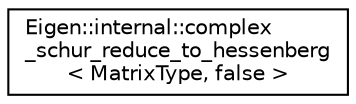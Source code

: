 digraph "Graphical Class Hierarchy"
{
  edge [fontname="Helvetica",fontsize="10",labelfontname="Helvetica",labelfontsize="10"];
  node [fontname="Helvetica",fontsize="10",shape=record];
  rankdir="LR";
  Node1 [label="Eigen::internal::complex\l_schur_reduce_to_hessenberg\l\< MatrixType, false \>",height=0.2,width=0.4,color="black", fillcolor="white", style="filled",URL="$struct_eigen_1_1internal_1_1complex__schur__reduce__to__hessenberg_3_01_matrix_type_00_01false_01_4.html"];
}
